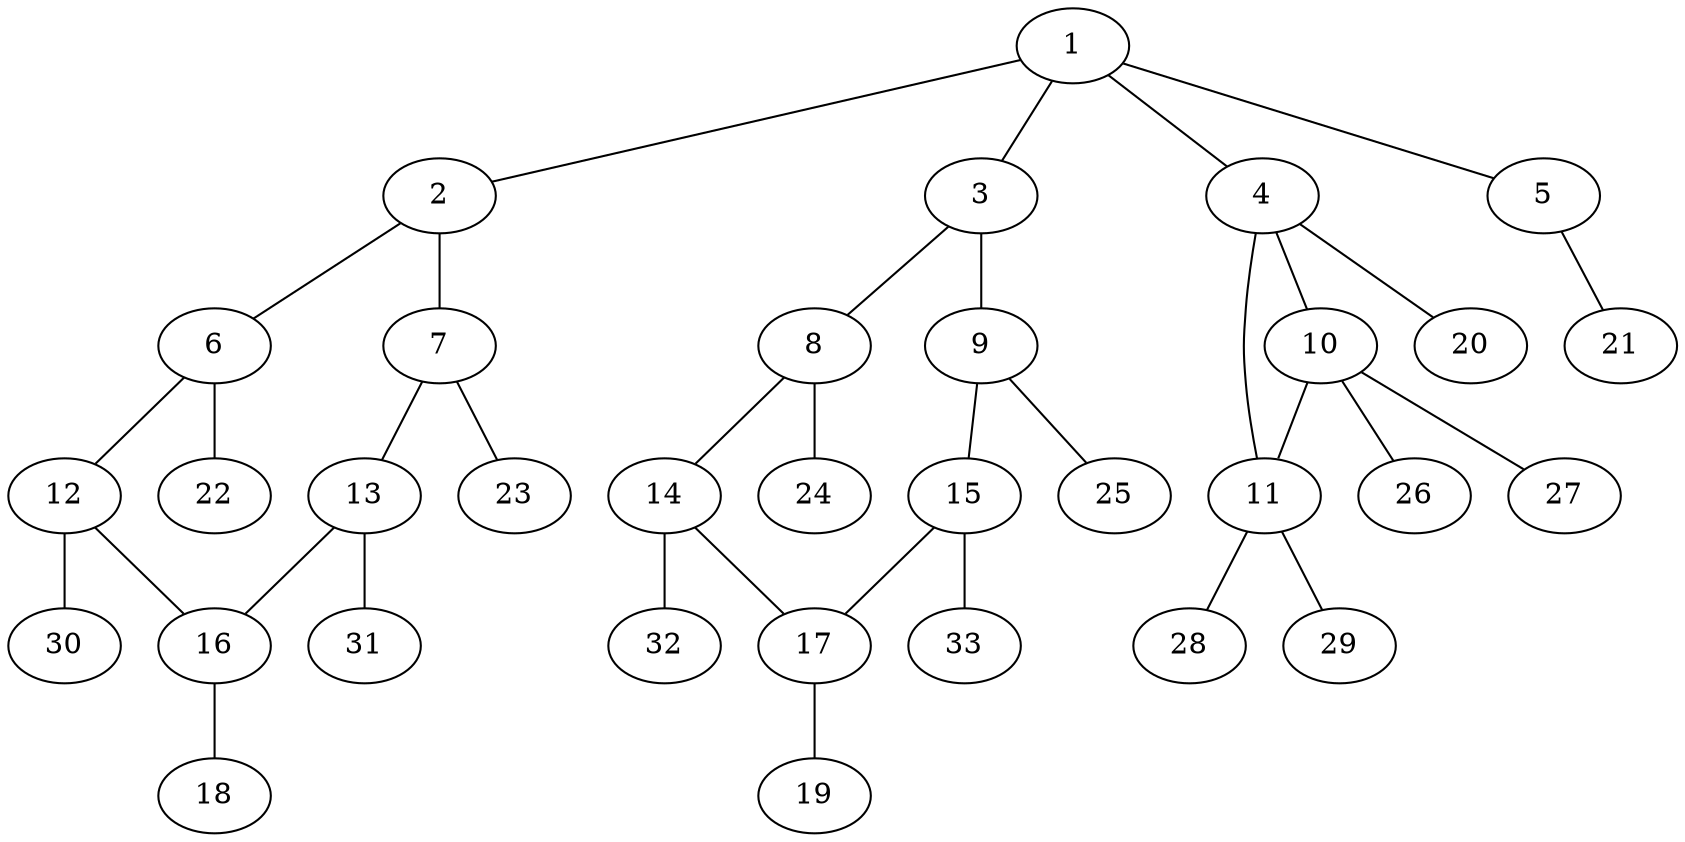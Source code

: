graph molecule_781 {
	1	 [chem=C];
	2	 [chem=C];
	1 -- 2	 [valence=1];
	3	 [chem=C];
	1 -- 3	 [valence=1];
	4	 [chem=C];
	1 -- 4	 [valence=1];
	5	 [chem=O];
	1 -- 5	 [valence=1];
	6	 [chem=C];
	2 -- 6	 [valence=2];
	7	 [chem=C];
	2 -- 7	 [valence=1];
	8	 [chem=C];
	3 -- 8	 [valence=2];
	9	 [chem=C];
	3 -- 9	 [valence=1];
	10	 [chem=C];
	4 -- 10	 [valence=1];
	11	 [chem=C];
	4 -- 11	 [valence=1];
	20	 [chem=H];
	4 -- 20	 [valence=1];
	21	 [chem=H];
	5 -- 21	 [valence=1];
	12	 [chem=C];
	6 -- 12	 [valence=1];
	22	 [chem=H];
	6 -- 22	 [valence=1];
	13	 [chem=C];
	7 -- 13	 [valence=2];
	23	 [chem=H];
	7 -- 23	 [valence=1];
	14	 [chem=C];
	8 -- 14	 [valence=1];
	24	 [chem=H];
	8 -- 24	 [valence=1];
	15	 [chem=C];
	9 -- 15	 [valence=2];
	25	 [chem=H];
	9 -- 25	 [valence=1];
	10 -- 11	 [valence=1];
	26	 [chem=H];
	10 -- 26	 [valence=1];
	27	 [chem=H];
	10 -- 27	 [valence=1];
	28	 [chem=H];
	11 -- 28	 [valence=1];
	29	 [chem=H];
	11 -- 29	 [valence=1];
	16	 [chem=C];
	12 -- 16	 [valence=2];
	30	 [chem=H];
	12 -- 30	 [valence=1];
	13 -- 16	 [valence=1];
	31	 [chem=H];
	13 -- 31	 [valence=1];
	17	 [chem=C];
	14 -- 17	 [valence=2];
	32	 [chem=H];
	14 -- 32	 [valence=1];
	15 -- 17	 [valence=1];
	33	 [chem=H];
	15 -- 33	 [valence=1];
	18	 [chem=Cl];
	16 -- 18	 [valence=1];
	19	 [chem=Cl];
	17 -- 19	 [valence=1];
}
